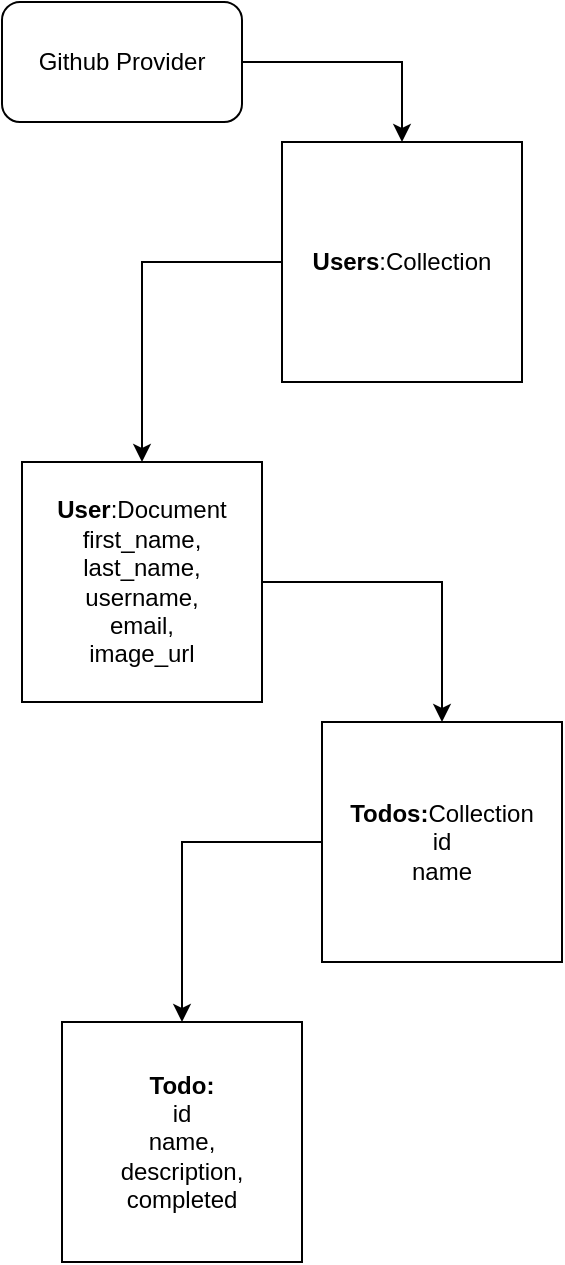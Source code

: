 <mxfile version="20.2.3" type="device"><diagram id="MP5aIiDzTXnhlrHXllw3" name="Page-1"><mxGraphModel dx="974" dy="835" grid="1" gridSize="10" guides="1" tooltips="1" connect="1" arrows="1" fold="1" page="1" pageScale="1" pageWidth="850" pageHeight="1100" math="0" shadow="0"><root><mxCell id="0"/><mxCell id="1" parent="0"/><mxCell id="13LpQ4Qd75wVZ6fK3cqc-5" value="" style="edgeStyle=orthogonalEdgeStyle;rounded=0;orthogonalLoop=1;jettySize=auto;html=1;exitX=1;exitY=0.5;exitDx=0;exitDy=0;" edge="1" parent="1" source="13LpQ4Qd75wVZ6fK3cqc-10" target="13LpQ4Qd75wVZ6fK3cqc-4"><mxGeometry relative="1" as="geometry"/></mxCell><mxCell id="13LpQ4Qd75wVZ6fK3cqc-11" value="" style="edgeStyle=orthogonalEdgeStyle;rounded=0;orthogonalLoop=1;jettySize=auto;html=1;" edge="1" parent="1" source="13LpQ4Qd75wVZ6fK3cqc-1" target="13LpQ4Qd75wVZ6fK3cqc-10"><mxGeometry relative="1" as="geometry"/></mxCell><mxCell id="13LpQ4Qd75wVZ6fK3cqc-1" value="&lt;b&gt;Users&lt;/b&gt;:Collection" style="whiteSpace=wrap;html=1;aspect=fixed;" vertex="1" parent="1"><mxGeometry x="170" y="140" width="120" height="120" as="geometry"/></mxCell><mxCell id="13LpQ4Qd75wVZ6fK3cqc-3" style="edgeStyle=orthogonalEdgeStyle;rounded=0;orthogonalLoop=1;jettySize=auto;html=1;" edge="1" parent="1" source="13LpQ4Qd75wVZ6fK3cqc-2" target="13LpQ4Qd75wVZ6fK3cqc-1"><mxGeometry relative="1" as="geometry"/></mxCell><mxCell id="13LpQ4Qd75wVZ6fK3cqc-2" value="Github Provider" style="rounded=1;whiteSpace=wrap;html=1;" vertex="1" parent="1"><mxGeometry x="30" y="70" width="120" height="60" as="geometry"/></mxCell><mxCell id="13LpQ4Qd75wVZ6fK3cqc-13" value="" style="edgeStyle=orthogonalEdgeStyle;rounded=0;orthogonalLoop=1;jettySize=auto;html=1;" edge="1" parent="1" source="13LpQ4Qd75wVZ6fK3cqc-4" target="13LpQ4Qd75wVZ6fK3cqc-12"><mxGeometry relative="1" as="geometry"/></mxCell><mxCell id="13LpQ4Qd75wVZ6fK3cqc-4" value="&lt;b&gt;Todos:&lt;/b&gt;Collection&lt;br&gt;id&lt;br&gt;name" style="whiteSpace=wrap;html=1;aspect=fixed;" vertex="1" parent="1"><mxGeometry x="190" y="430" width="120" height="120" as="geometry"/></mxCell><mxCell id="13LpQ4Qd75wVZ6fK3cqc-10" value="&lt;b&gt;User&lt;/b&gt;:Document&lt;br&gt;first_name,&lt;br&gt;last_name,&lt;br&gt;username,&lt;br&gt;email,&lt;br&gt;image_url" style="whiteSpace=wrap;html=1;aspect=fixed;" vertex="1" parent="1"><mxGeometry x="40" y="300" width="120" height="120" as="geometry"/></mxCell><mxCell id="13LpQ4Qd75wVZ6fK3cqc-12" value="&lt;b&gt;Todo:&lt;br&gt;&lt;/b&gt;id&lt;br&gt;name,&lt;br&gt;description,&lt;br&gt;completed" style="whiteSpace=wrap;html=1;aspect=fixed;" vertex="1" parent="1"><mxGeometry x="60" y="580" width="120" height="120" as="geometry"/></mxCell></root></mxGraphModel></diagram></mxfile>